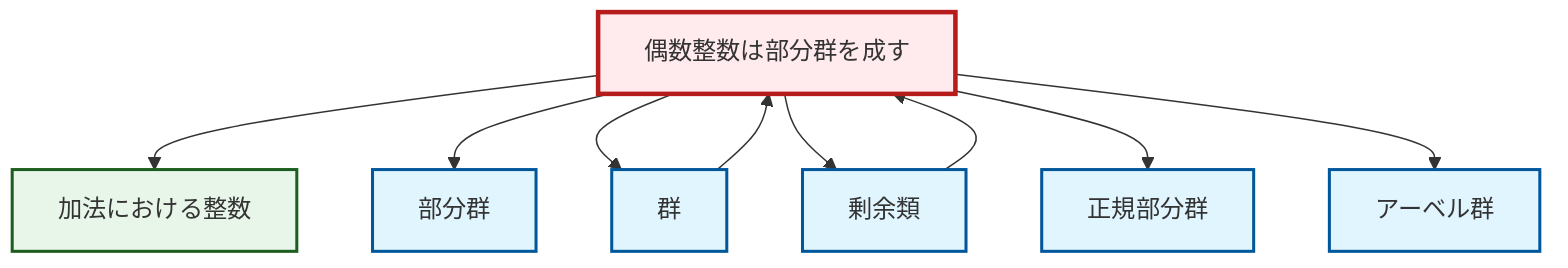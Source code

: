 graph TD
    classDef definition fill:#e1f5fe,stroke:#01579b,stroke-width:2px
    classDef theorem fill:#f3e5f5,stroke:#4a148c,stroke-width:2px
    classDef axiom fill:#fff3e0,stroke:#e65100,stroke-width:2px
    classDef example fill:#e8f5e9,stroke:#1b5e20,stroke-width:2px
    classDef current fill:#ffebee,stroke:#b71c1c,stroke-width:3px
    ex-even-integers-subgroup["偶数整数は部分群を成す"]:::example
    def-coset["剰余類"]:::definition
    def-normal-subgroup["正規部分群"]:::definition
    def-abelian-group["アーベル群"]:::definition
    def-subgroup["部分群"]:::definition
    ex-integers-addition["加法における整数"]:::example
    def-group["群"]:::definition
    def-group --> ex-even-integers-subgroup
    ex-even-integers-subgroup --> ex-integers-addition
    ex-even-integers-subgroup --> def-subgroup
    ex-even-integers-subgroup --> def-group
    ex-even-integers-subgroup --> def-coset
    def-coset --> ex-even-integers-subgroup
    ex-even-integers-subgroup --> def-normal-subgroup
    ex-even-integers-subgroup --> def-abelian-group
    class ex-even-integers-subgroup current